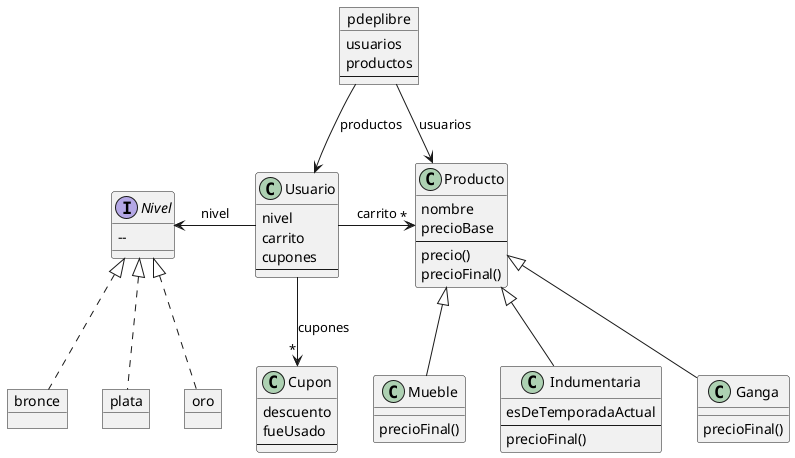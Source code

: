 @startuml PdepLibre
object pdeplibre{
usuarios
productos
--
}

pdeplibre --> Usuario : productos
pdeplibre --> Producto : usuarios

class Usuario{
nivel
carrito
cupones
--
}

    interface Nivel {
    -- 
    }

        object bronce {

        }

        object plata {

        }

        object oro {

        }

Usuario -l-> Nivel : nivel
bronce .u.|> Nivel
plata .u.|> Nivel
oro .u.|> Nivel

class Cupon{
descuento
fueUsado
--
}

Usuario --> "*" Cupon : cupones

class Producto{
nombre
precioBase
--
precio()
precioFinal()
}

    class Mueble extends Producto{
        precioFinal()
    }

    class Indumentaria extends Producto {
        esDeTemporadaActual
        --
        precioFinal()
    }

    class Ganga extends Producto{
        precioFinal()
    }

Usuario -r-> "*" Producto : carrito

@enduml